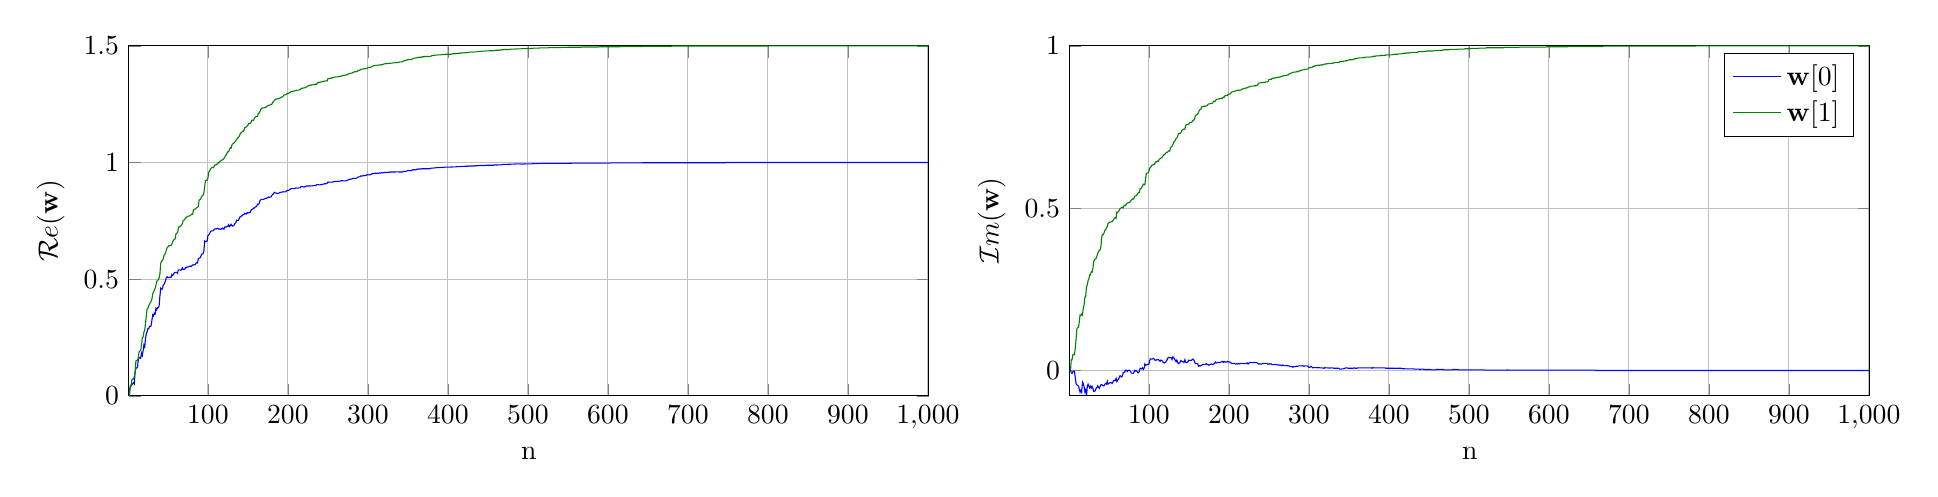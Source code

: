 % This file was created by matlab2tikz v0.4.7 running on MATLAB 8.1.
% Copyright (c) 2008--2014, Nico Schlömer <nico.schloemer@gmail.com>
% All rights reserved.
% Minimal pgfplots version: 1.3
% 
% The latest updates can be retrieved from
%   http://www.mathworks.com/matlabcentral/fileexchange/22022-matlab2tikz
% where you can also make suggestions and rate matlab2tikz.
% 
\begin{tikzpicture}

\begin{axis}[%
width=4in,
height=1.75in,
scale only axis,
xmin=1,
xmax=1001,
xlabel={n},
xmajorgrids,
ymin=0,
ymax=1.5,
ylabel={$\mathcal{R}e(\mathbf{w})$},
ymajorgrids,
name=plot1
]
\addplot [color=blue,solid,forget plot]
  table[row sep=crcr]{1	0\\
2	0.028\\
3	0.037\\
4	0.047\\
5	0.047\\
6	0.052\\
7	0.056\\
8	0.051\\
9	0.102\\
10	0.118\\
11	0.119\\
12	0.123\\
13	0.156\\
14	0.162\\
15	0.164\\
16	0.161\\
17	0.183\\
18	0.173\\
19	0.193\\
20	0.218\\
21	0.21\\
22	0.245\\
23	0.267\\
24	0.275\\
25	0.288\\
26	0.287\\
27	0.298\\
28	0.297\\
29	0.3\\
30	0.324\\
31	0.347\\
32	0.342\\
33	0.354\\
34	0.35\\
35	0.375\\
36	0.369\\
37	0.378\\
38	0.377\\
39	0.385\\
40	0.427\\
41	0.461\\
42	0.457\\
43	0.457\\
44	0.473\\
45	0.477\\
46	0.484\\
47	0.494\\
48	0.506\\
49	0.51\\
50	0.507\\
51	0.507\\
52	0.507\\
53	0.509\\
54	0.508\\
55	0.52\\
56	0.516\\
57	0.521\\
58	0.527\\
59	0.529\\
60	0.529\\
61	0.529\\
62	0.525\\
63	0.54\\
64	0.54\\
65	0.54\\
66	0.538\\
67	0.541\\
68	0.548\\
69	0.542\\
70	0.541\\
71	0.544\\
72	0.548\\
73	0.551\\
74	0.551\\
75	0.552\\
76	0.553\\
77	0.555\\
78	0.556\\
79	0.554\\
80	0.558\\
81	0.561\\
82	0.56\\
83	0.562\\
84	0.562\\
85	0.568\\
86	0.57\\
87	0.569\\
88	0.588\\
89	0.59\\
90	0.59\\
91	0.596\\
92	0.606\\
93	0.608\\
94	0.609\\
95	0.622\\
96	0.663\\
97	0.661\\
98	0.662\\
99	0.663\\
100	0.686\\
101	0.691\\
102	0.694\\
103	0.703\\
104	0.706\\
105	0.707\\
106	0.707\\
107	0.708\\
108	0.714\\
109	0.715\\
110	0.716\\
111	0.715\\
112	0.718\\
113	0.715\\
114	0.715\\
115	0.715\\
116	0.713\\
117	0.716\\
118	0.719\\
119	0.715\\
120	0.714\\
121	0.724\\
122	0.724\\
123	0.723\\
124	0.727\\
125	0.726\\
126	0.733\\
127	0.725\\
128	0.729\\
129	0.735\\
130	0.729\\
131	0.727\\
132	0.73\\
133	0.733\\
134	0.74\\
135	0.743\\
136	0.753\\
137	0.751\\
138	0.751\\
139	0.758\\
140	0.767\\
141	0.767\\
142	0.771\\
143	0.772\\
144	0.776\\
145	0.777\\
146	0.782\\
147	0.78\\
148	0.779\\
149	0.785\\
150	0.783\\
151	0.785\\
152	0.785\\
153	0.787\\
154	0.796\\
155	0.799\\
156	0.8\\
157	0.803\\
158	0.805\\
159	0.809\\
160	0.81\\
161	0.813\\
162	0.821\\
163	0.821\\
164	0.824\\
165	0.835\\
166	0.84\\
167	0.842\\
168	0.842\\
169	0.842\\
170	0.843\\
171	0.844\\
172	0.846\\
173	0.846\\
174	0.849\\
175	0.85\\
176	0.852\\
177	0.851\\
178	0.852\\
179	0.853\\
180	0.859\\
181	0.864\\
182	0.865\\
183	0.872\\
184	0.87\\
185	0.869\\
186	0.868\\
187	0.867\\
188	0.868\\
189	0.869\\
190	0.871\\
191	0.872\\
192	0.873\\
193	0.873\\
194	0.875\\
195	0.874\\
196	0.874\\
197	0.874\\
198	0.877\\
199	0.88\\
200	0.88\\
201	0.88\\
202	0.884\\
203	0.885\\
204	0.888\\
205	0.888\\
206	0.888\\
207	0.888\\
208	0.888\\
209	0.89\\
210	0.891\\
211	0.89\\
212	0.89\\
213	0.89\\
214	0.891\\
215	0.891\\
216	0.895\\
217	0.897\\
218	0.897\\
219	0.896\\
220	0.895\\
221	0.895\\
222	0.897\\
223	0.899\\
224	0.899\\
225	0.899\\
226	0.899\\
227	0.9\\
228	0.899\\
229	0.9\\
230	0.9\\
231	0.9\\
232	0.901\\
233	0.901\\
234	0.901\\
235	0.902\\
236	0.905\\
237	0.905\\
238	0.905\\
239	0.904\\
240	0.904\\
241	0.905\\
242	0.905\\
243	0.906\\
244	0.907\\
245	0.908\\
246	0.909\\
247	0.909\\
248	0.909\\
249	0.911\\
250	0.916\\
251	0.915\\
252	0.916\\
253	0.916\\
254	0.916\\
255	0.916\\
256	0.916\\
257	0.918\\
258	0.918\\
259	0.918\\
260	0.919\\
261	0.919\\
262	0.919\\
263	0.919\\
264	0.92\\
265	0.92\\
266	0.92\\
267	0.922\\
268	0.922\\
269	0.921\\
270	0.921\\
271	0.921\\
272	0.921\\
273	0.921\\
274	0.923\\
275	0.925\\
276	0.926\\
277	0.928\\
278	0.928\\
279	0.929\\
280	0.93\\
281	0.932\\
282	0.931\\
283	0.932\\
284	0.932\\
285	0.932\\
286	0.933\\
287	0.936\\
288	0.938\\
289	0.938\\
290	0.939\\
291	0.942\\
292	0.942\\
293	0.942\\
294	0.943\\
295	0.944\\
296	0.944\\
297	0.944\\
298	0.945\\
299	0.947\\
300	0.948\\
301	0.947\\
302	0.947\\
303	0.948\\
304	0.949\\
305	0.952\\
306	0.953\\
307	0.952\\
308	0.954\\
309	0.954\\
310	0.953\\
311	0.954\\
312	0.954\\
313	0.954\\
314	0.954\\
315	0.955\\
316	0.955\\
317	0.956\\
318	0.955\\
319	0.956\\
320	0.957\\
321	0.957\\
322	0.957\\
323	0.957\\
324	0.957\\
325	0.958\\
326	0.958\\
327	0.958\\
328	0.959\\
329	0.959\\
330	0.959\\
331	0.959\\
332	0.959\\
333	0.959\\
334	0.959\\
335	0.96\\
336	0.96\\
337	0.96\\
338	0.96\\
339	0.959\\
340	0.959\\
341	0.959\\
342	0.959\\
343	0.959\\
344	0.961\\
345	0.962\\
346	0.961\\
347	0.962\\
348	0.963\\
349	0.964\\
350	0.965\\
351	0.965\\
352	0.965\\
353	0.965\\
354	0.965\\
355	0.966\\
356	0.969\\
357	0.968\\
358	0.969\\
359	0.969\\
360	0.969\\
361	0.971\\
362	0.971\\
363	0.972\\
364	0.972\\
365	0.972\\
366	0.972\\
367	0.973\\
368	0.973\\
369	0.973\\
370	0.973\\
371	0.973\\
372	0.973\\
373	0.973\\
374	0.973\\
375	0.973\\
376	0.973\\
377	0.973\\
378	0.974\\
379	0.976\\
380	0.976\\
381	0.976\\
382	0.976\\
383	0.977\\
384	0.977\\
385	0.977\\
386	0.978\\
387	0.978\\
388	0.978\\
389	0.978\\
390	0.978\\
391	0.979\\
392	0.979\\
393	0.979\\
394	0.979\\
395	0.979\\
396	0.98\\
397	0.98\\
398	0.98\\
399	0.98\\
400	0.98\\
401	0.98\\
402	0.98\\
403	0.98\\
404	0.981\\
405	0.98\\
406	0.981\\
407	0.981\\
408	0.981\\
409	0.981\\
410	0.981\\
411	0.982\\
412	0.982\\
413	0.982\\
414	0.982\\
415	0.982\\
416	0.983\\
417	0.983\\
418	0.983\\
419	0.983\\
420	0.983\\
421	0.983\\
422	0.984\\
423	0.984\\
424	0.984\\
425	0.984\\
426	0.985\\
427	0.985\\
428	0.985\\
429	0.985\\
430	0.985\\
431	0.985\\
432	0.985\\
433	0.985\\
434	0.986\\
435	0.986\\
436	0.986\\
437	0.986\\
438	0.987\\
439	0.987\\
440	0.987\\
441	0.987\\
442	0.987\\
443	0.987\\
444	0.987\\
445	0.987\\
446	0.987\\
447	0.988\\
448	0.988\\
449	0.988\\
450	0.988\\
451	0.988\\
452	0.988\\
453	0.988\\
454	0.988\\
455	0.988\\
456	0.988\\
457	0.988\\
458	0.989\\
459	0.99\\
460	0.989\\
461	0.989\\
462	0.989\\
463	0.99\\
464	0.99\\
465	0.99\\
466	0.99\\
467	0.99\\
468	0.991\\
469	0.992\\
470	0.992\\
471	0.992\\
472	0.992\\
473	0.992\\
474	0.992\\
475	0.992\\
476	0.993\\
477	0.992\\
478	0.992\\
479	0.993\\
480	0.993\\
481	0.993\\
482	0.993\\
483	0.993\\
484	0.993\\
485	0.994\\
486	0.994\\
487	0.994\\
488	0.994\\
489	0.994\\
490	0.994\\
491	0.994\\
492	0.993\\
493	0.993\\
494	0.994\\
495	0.993\\
496	0.994\\
497	0.994\\
498	0.994\\
499	0.994\\
500	0.994\\
501	0.994\\
502	0.994\\
503	0.994\\
504	0.994\\
505	0.994\\
506	0.995\\
507	0.995\\
508	0.995\\
509	0.995\\
510	0.995\\
511	0.995\\
512	0.995\\
513	0.995\\
514	0.995\\
515	0.996\\
516	0.996\\
517	0.996\\
518	0.996\\
519	0.996\\
520	0.996\\
521	0.996\\
522	0.996\\
523	0.996\\
524	0.996\\
525	0.996\\
526	0.996\\
527	0.996\\
528	0.996\\
529	0.996\\
530	0.996\\
531	0.996\\
532	0.996\\
533	0.996\\
534	0.996\\
535	0.996\\
536	0.996\\
537	0.996\\
538	0.996\\
539	0.996\\
540	0.996\\
541	0.996\\
542	0.996\\
543	0.996\\
544	0.996\\
545	0.996\\
546	0.996\\
547	0.996\\
548	0.996\\
549	0.996\\
550	0.996\\
551	0.996\\
552	0.997\\
553	0.996\\
554	0.996\\
555	0.997\\
556	0.997\\
557	0.997\\
558	0.997\\
559	0.997\\
560	0.997\\
561	0.997\\
562	0.997\\
563	0.997\\
564	0.997\\
565	0.997\\
566	0.997\\
567	0.997\\
568	0.997\\
569	0.997\\
570	0.997\\
571	0.997\\
572	0.997\\
573	0.997\\
574	0.997\\
575	0.997\\
576	0.997\\
577	0.997\\
578	0.997\\
579	0.997\\
580	0.997\\
581	0.997\\
582	0.997\\
583	0.997\\
584	0.997\\
585	0.997\\
586	0.997\\
587	0.997\\
588	0.997\\
589	0.997\\
590	0.997\\
591	0.997\\
592	0.997\\
593	0.997\\
594	0.997\\
595	0.997\\
596	0.997\\
597	0.997\\
598	0.997\\
599	0.997\\
600	0.997\\
601	0.997\\
602	0.997\\
603	0.998\\
604	0.998\\
605	0.998\\
606	0.998\\
607	0.998\\
608	0.998\\
609	0.998\\
610	0.998\\
611	0.998\\
612	0.998\\
613	0.998\\
614	0.998\\
615	0.998\\
616	0.998\\
617	0.998\\
618	0.998\\
619	0.998\\
620	0.998\\
621	0.998\\
622	0.998\\
623	0.998\\
624	0.998\\
625	0.998\\
626	0.998\\
627	0.998\\
628	0.998\\
629	0.998\\
630	0.998\\
631	0.998\\
632	0.998\\
633	0.998\\
634	0.998\\
635	0.998\\
636	0.998\\
637	0.998\\
638	0.998\\
639	0.998\\
640	0.998\\
641	0.998\\
642	0.998\\
643	0.998\\
644	0.999\\
645	0.999\\
646	0.999\\
647	0.999\\
648	0.999\\
649	0.999\\
650	0.999\\
651	0.999\\
652	0.999\\
653	0.999\\
654	0.999\\
655	0.999\\
656	0.999\\
657	0.999\\
658	0.999\\
659	0.999\\
660	0.999\\
661	0.999\\
662	0.999\\
663	0.999\\
664	0.999\\
665	0.999\\
666	0.999\\
667	0.999\\
668	0.999\\
669	0.999\\
670	0.999\\
671	0.999\\
672	0.999\\
673	0.999\\
674	0.999\\
675	0.999\\
676	0.999\\
677	0.999\\
678	0.999\\
679	0.999\\
680	0.999\\
681	0.999\\
682	0.999\\
683	0.999\\
684	0.999\\
685	0.999\\
686	0.999\\
687	0.999\\
688	0.999\\
689	0.999\\
690	0.999\\
691	0.999\\
692	0.999\\
693	0.999\\
694	0.999\\
695	0.999\\
696	0.999\\
697	0.999\\
698	0.999\\
699	0.999\\
700	0.999\\
701	0.999\\
702	0.999\\
703	0.999\\
704	0.999\\
705	0.999\\
706	0.999\\
707	0.999\\
708	0.999\\
709	0.999\\
710	0.999\\
711	0.999\\
712	0.999\\
713	0.999\\
714	0.999\\
715	0.999\\
716	0.999\\
717	0.999\\
718	0.999\\
719	0.999\\
720	0.999\\
721	0.999\\
722	0.999\\
723	0.999\\
724	0.999\\
725	0.999\\
726	0.999\\
727	0.999\\
728	0.999\\
729	0.999\\
730	0.999\\
731	0.999\\
732	0.999\\
733	0.999\\
734	0.999\\
735	0.999\\
736	0.999\\
737	0.999\\
738	0.999\\
739	0.999\\
740	0.999\\
741	0.999\\
742	0.999\\
743	0.999\\
744	0.999\\
745	0.999\\
746	0.999\\
747	0.999\\
748	1.0\\
749	1.0\\
750	1.0\\
751	1.0\\
752	1.0\\
753	1.0\\
754	1.0\\
755	1.0\\
756	1.0\\
757	1.0\\
758	1.0\\
759	1.0\\
760	1.0\\
761	1.0\\
762	1.0\\
763	1.0\\
764	1.0\\
765	1.0\\
766	1.0\\
767	1.0\\
768	1.0\\
769	1.0\\
770	1.0\\
771	1.0\\
772	1.0\\
773	1.0\\
774	1.0\\
775	1.0\\
776	1.0\\
777	1.0\\
778	1.0\\
779	1.0\\
780	1.0\\
781	1.0\\
782	1.0\\
783	1.0\\
784	1.0\\
785	1.0\\
786	1.0\\
787	1.0\\
788	1.0\\
789	1.0\\
790	1.0\\
791	1.0\\
792	1.0\\
793	1.0\\
794	1.0\\
795	1.0\\
796	1.0\\
797	1.0\\
798	1.0\\
799	1.0\\
800	1.0\\
801	1.0\\
802	1.0\\
803	1.0\\
804	1.0\\
805	1.0\\
806	1.0\\
807	1.0\\
808	1.0\\
809	1.0\\
810	1.0\\
811	1.0\\
812	1.0\\
813	1.0\\
814	1.0\\
815	1.0\\
816	1.0\\
817	1.0\\
818	1.0\\
819	1.0\\
820	1.0\\
821	1.0\\
822	1.0\\
823	1.0\\
824	1.0\\
825	1.0\\
826	1.0\\
827	1.0\\
828	1.0\\
829	1.0\\
830	1.0\\
831	1.0\\
832	1.0\\
833	1.0\\
834	1.0\\
835	1.0\\
836	1.0\\
837	1.0\\
838	1.0\\
839	1.0\\
840	1.0\\
841	1.0\\
842	1.0\\
843	1.0\\
844	1.0\\
845	1.0\\
846	1.0\\
847	1.0\\
848	1.0\\
849	1.0\\
850	1.0\\
851	1.0\\
852	1.0\\
853	1.0\\
854	1.0\\
855	1.0\\
856	1.0\\
857	1.0\\
858	1.0\\
859	1.0\\
860	1.0\\
861	1.0\\
862	1.0\\
863	1.0\\
864	1.0\\
865	1.0\\
866	1.0\\
867	1.0\\
868	1.0\\
869	1.0\\
870	1.0\\
871	1.0\\
872	1.0\\
873	1.0\\
874	1.0\\
875	1.0\\
876	1.0\\
877	1.0\\
878	1.0\\
879	1.0\\
880	1.0\\
881	1.0\\
882	1.0\\
883	1.0\\
884	1.0\\
885	1.0\\
886	1.0\\
887	1.0\\
888	1.0\\
889	1.0\\
890	1.0\\
891	1.0\\
892	1.0\\
893	1.0\\
894	1.0\\
895	1.0\\
896	1.0\\
897	1.0\\
898	1.0\\
899	1.0\\
900	1.0\\
901	1.0\\
902	1.0\\
903	1.0\\
904	1.0\\
905	1.0\\
906	1.0\\
907	1.0\\
908	1.0\\
909	1.0\\
910	1.0\\
911	1.0\\
912	1.0\\
913	1.0\\
914	1.0\\
915	1.0\\
916	1.0\\
917	1.0\\
918	1.0\\
919	1.0\\
920	1.0\\
921	1.0\\
922	1.0\\
923	1.0\\
924	1.0\\
925	1.0\\
926	1.0\\
927	1.0\\
928	1.0\\
929	1.0\\
930	1.0\\
931	1.0\\
932	1.0\\
933	1.0\\
934	1.0\\
935	1.0\\
936	1.0\\
937	1.0\\
938	1.0\\
939	1.0\\
940	1.0\\
941	1.0\\
942	1.0\\
943	1.0\\
944	1.0\\
945	1.0\\
946	1.0\\
947	1.0\\
948	1.0\\
949	1.0\\
950	1.0\\
951	1.0\\
952	1.0\\
953	1.0\\
954	1.0\\
955	1.0\\
956	1.0\\
957	1.0\\
958	1.0\\
959	1.0\\
960	1.0\\
961	1.0\\
962	1.0\\
963	1.0\\
964	1.0\\
965	1.0\\
966	1.0\\
967	1.0\\
968	1.0\\
969	1.0\\
970	1.0\\
971	1.0\\
972	1.0\\
973	1.0\\
974	1.0\\
975	1.0\\
976	1.0\\
977	1.0\\
978	1.0\\
979	1.0\\
980	1.0\\
981	1.0\\
982	1.0\\
983	1.0\\
984	1.0\\
985	1.0\\
986	1.0\\
987	1.0\\
988	1.0\\
989	1.0\\
990	1.0\\
991	1.0\\
992	1.0\\
993	1.0\\
994	1.0\\
995	1.0\\
996	1.0\\
997	1.0\\
998	1.0\\
999	1.0\\
1000	1.0\\
1001	1.0\\
};
\addplot [color=black!50!green,solid,forget plot]
  table[row sep=crcr]{1	0\\
2	0\\
3	0.043\\
4	0.041\\
5	0.07\\
6	0.072\\
7	0.071\\
8	0.083\\
9	0.102\\
10	0.149\\
11	0.152\\
12	0.151\\
13	0.165\\
14	0.189\\
15	0.192\\
16	0.194\\
17	0.22\\
18	0.248\\
19	0.252\\
20	0.273\\
21	0.281\\
22	0.31\\
23	0.343\\
24	0.372\\
25	0.375\\
26	0.387\\
27	0.391\\
28	0.401\\
29	0.404\\
30	0.414\\
31	0.437\\
32	0.445\\
33	0.452\\
34	0.461\\
35	0.472\\
36	0.49\\
37	0.494\\
38	0.498\\
39	0.505\\
40	0.522\\
41	0.567\\
42	0.578\\
43	0.579\\
44	0.584\\
45	0.602\\
46	0.605\\
47	0.613\\
48	0.624\\
49	0.634\\
50	0.638\\
51	0.643\\
52	0.643\\
53	0.644\\
54	0.644\\
55	0.651\\
56	0.659\\
57	0.667\\
58	0.67\\
59	0.672\\
60	0.694\\
61	0.696\\
62	0.701\\
63	0.714\\
64	0.726\\
65	0.725\\
66	0.728\\
67	0.732\\
68	0.738\\
69	0.75\\
70	0.753\\
71	0.756\\
72	0.763\\
73	0.764\\
74	0.767\\
75	0.77\\
76	0.77\\
77	0.771\\
78	0.773\\
79	0.776\\
80	0.779\\
81	0.778\\
82	0.796\\
83	0.799\\
84	0.8\\
85	0.803\\
86	0.806\\
87	0.808\\
88	0.811\\
89	0.839\\
90	0.841\\
91	0.844\\
92	0.853\\
93	0.857\\
94	0.86\\
95	0.871\\
96	0.899\\
97	0.923\\
98	0.924\\
99	0.924\\
100	0.932\\
101	0.957\\
102	0.964\\
103	0.97\\
104	0.976\\
105	0.978\\
106	0.979\\
107	0.978\\
108	0.985\\
109	0.989\\
110	0.989\\
111	0.993\\
112	0.993\\
113	0.999\\
114	0.999\\
115	1.005\\
116	1.006\\
117	1.01\\
118	1.01\\
119	1.013\\
120	1.017\\
121	1.022\\
122	1.03\\
123	1.032\\
124	1.041\\
125	1.046\\
126	1.046\\
127	1.056\\
128	1.063\\
129	1.061\\
130	1.075\\
131	1.08\\
132	1.082\\
133	1.085\\
134	1.089\\
135	1.095\\
136	1.099\\
137	1.106\\
138	1.108\\
139	1.111\\
140	1.12\\
141	1.127\\
142	1.128\\
143	1.133\\
144	1.133\\
145	1.138\\
146	1.149\\
147	1.151\\
148	1.152\\
149	1.156\\
150	1.16\\
151	1.167\\
152	1.167\\
153	1.167\\
154	1.173\\
155	1.181\\
156	1.181\\
157	1.18\\
158	1.19\\
159	1.194\\
160	1.196\\
161	1.197\\
162	1.197\\
163	1.211\\
164	1.212\\
165	1.218\\
166	1.228\\
167	1.23\\
168	1.234\\
169	1.234\\
170	1.234\\
171	1.235\\
172	1.237\\
173	1.237\\
174	1.242\\
175	1.243\\
176	1.245\\
177	1.246\\
178	1.247\\
179	1.248\\
180	1.25\\
181	1.258\\
182	1.26\\
183	1.266\\
184	1.269\\
185	1.271\\
186	1.272\\
187	1.273\\
188	1.273\\
189	1.275\\
190	1.276\\
191	1.278\\
192	1.279\\
193	1.281\\
194	1.284\\
195	1.289\\
196	1.29\\
197	1.29\\
198	1.292\\
199	1.295\\
200	1.297\\
201	1.296\\
202	1.299\\
203	1.301\\
204	1.304\\
205	1.305\\
206	1.305\\
207	1.305\\
208	1.306\\
209	1.308\\
210	1.309\\
211	1.31\\
212	1.31\\
213	1.31\\
214	1.311\\
215	1.312\\
216	1.315\\
217	1.318\\
218	1.318\\
219	1.319\\
220	1.32\\
221	1.32\\
222	1.321\\
223	1.324\\
224	1.325\\
225	1.327\\
226	1.33\\
227	1.331\\
228	1.331\\
229	1.332\\
230	1.332\\
231	1.333\\
232	1.334\\
233	1.334\\
234	1.334\\
235	1.336\\
236	1.335\\
237	1.342\\
238	1.342\\
239	1.344\\
240	1.344\\
241	1.345\\
242	1.345\\
243	1.346\\
244	1.347\\
245	1.348\\
246	1.349\\
247	1.35\\
248	1.35\\
249	1.349\\
250	1.359\\
251	1.36\\
252	1.36\\
253	1.361\\
254	1.361\\
255	1.363\\
256	1.363\\
257	1.365\\
258	1.366\\
259	1.366\\
260	1.367\\
261	1.367\\
262	1.367\\
263	1.368\\
264	1.368\\
265	1.368\\
266	1.369\\
267	1.371\\
268	1.373\\
269	1.373\\
270	1.373\\
271	1.374\\
272	1.375\\
273	1.375\\
274	1.375\\
275	1.379\\
276	1.38\\
277	1.381\\
278	1.382\\
279	1.383\\
280	1.383\\
281	1.386\\
282	1.387\\
283	1.388\\
284	1.389\\
285	1.389\\
286	1.39\\
287	1.391\\
288	1.395\\
289	1.395\\
290	1.396\\
291	1.399\\
292	1.4\\
293	1.4\\
294	1.4\\
295	1.402\\
296	1.403\\
297	1.402\\
298	1.403\\
299	1.404\\
300	1.406\\
301	1.407\\
302	1.407\\
303	1.408\\
304	1.409\\
305	1.411\\
306	1.413\\
307	1.414\\
308	1.415\\
309	1.416\\
310	1.416\\
311	1.416\\
312	1.417\\
313	1.417\\
314	1.418\\
315	1.418\\
316	1.419\\
317	1.418\\
318	1.42\\
319	1.42\\
320	1.422\\
321	1.423\\
322	1.423\\
323	1.424\\
324	1.424\\
325	1.424\\
326	1.424\\
327	1.425\\
328	1.425\\
329	1.426\\
330	1.426\\
331	1.427\\
332	1.427\\
333	1.427\\
334	1.428\\
335	1.428\\
336	1.428\\
337	1.428\\
338	1.428\\
339	1.43\\
340	1.431\\
341	1.431\\
342	1.431\\
343	1.432\\
344	1.434\\
345	1.436\\
346	1.437\\
347	1.437\\
348	1.438\\
349	1.439\\
350	1.441\\
351	1.441\\
352	1.441\\
353	1.441\\
354	1.441\\
355	1.442\\
356	1.444\\
357	1.446\\
358	1.447\\
359	1.447\\
360	1.448\\
361	1.449\\
362	1.45\\
363	1.45\\
364	1.451\\
365	1.451\\
366	1.451\\
367	1.451\\
368	1.453\\
369	1.453\\
370	1.453\\
371	1.454\\
372	1.454\\
373	1.454\\
374	1.454\\
375	1.454\\
376	1.454\\
377	1.455\\
378	1.455\\
379	1.456\\
380	1.458\\
381	1.458\\
382	1.459\\
383	1.459\\
384	1.46\\
385	1.46\\
386	1.46\\
387	1.461\\
388	1.461\\
389	1.461\\
390	1.461\\
391	1.461\\
392	1.462\\
393	1.462\\
394	1.462\\
395	1.462\\
396	1.463\\
397	1.464\\
398	1.464\\
399	1.464\\
400	1.464\\
401	1.464\\
402	1.464\\
403	1.464\\
404	1.464\\
405	1.465\\
406	1.466\\
407	1.466\\
408	1.466\\
409	1.466\\
410	1.466\\
411	1.467\\
412	1.468\\
413	1.468\\
414	1.468\\
415	1.468\\
416	1.469\\
417	1.469\\
418	1.469\\
419	1.47\\
420	1.47\\
421	1.47\\
422	1.471\\
423	1.471\\
424	1.471\\
425	1.471\\
426	1.472\\
427	1.473\\
428	1.473\\
429	1.473\\
430	1.473\\
431	1.473\\
432	1.474\\
433	1.474\\
434	1.474\\
435	1.474\\
436	1.474\\
437	1.475\\
438	1.476\\
439	1.476\\
440	1.476\\
441	1.476\\
442	1.477\\
443	1.477\\
444	1.477\\
445	1.477\\
446	1.477\\
447	1.478\\
448	1.478\\
449	1.478\\
450	1.478\\
451	1.478\\
452	1.479\\
453	1.479\\
454	1.479\\
455	1.479\\
456	1.479\\
457	1.479\\
458	1.48\\
459	1.48\\
460	1.481\\
461	1.481\\
462	1.481\\
463	1.481\\
464	1.481\\
465	1.482\\
466	1.482\\
467	1.482\\
468	1.483\\
469	1.483\\
470	1.484\\
471	1.484\\
472	1.484\\
473	1.484\\
474	1.484\\
475	1.485\\
476	1.485\\
477	1.485\\
478	1.485\\
479	1.486\\
480	1.486\\
481	1.486\\
482	1.486\\
483	1.486\\
484	1.486\\
485	1.487\\
486	1.487\\
487	1.487\\
488	1.487\\
489	1.487\\
490	1.487\\
491	1.487\\
492	1.488\\
493	1.488\\
494	1.488\\
495	1.488\\
496	1.488\\
497	1.488\\
498	1.488\\
499	1.488\\
500	1.488\\
501	1.488\\
502	1.489\\
503	1.489\\
504	1.489\\
505	1.489\\
506	1.489\\
507	1.49\\
508	1.49\\
509	1.49\\
510	1.49\\
511	1.49\\
512	1.49\\
513	1.49\\
514	1.49\\
515	1.491\\
516	1.491\\
517	1.491\\
518	1.491\\
519	1.491\\
520	1.491\\
521	1.491\\
522	1.491\\
523	1.491\\
524	1.491\\
525	1.491\\
526	1.492\\
527	1.492\\
528	1.492\\
529	1.492\\
530	1.492\\
531	1.492\\
532	1.492\\
533	1.492\\
534	1.492\\
535	1.492\\
536	1.492\\
537	1.492\\
538	1.492\\
539	1.492\\
540	1.492\\
541	1.493\\
542	1.493\\
543	1.493\\
544	1.493\\
545	1.493\\
546	1.493\\
547	1.493\\
548	1.493\\
549	1.493\\
550	1.494\\
551	1.494\\
552	1.494\\
553	1.494\\
554	1.494\\
555	1.494\\
556	1.494\\
557	1.494\\
558	1.494\\
559	1.494\\
560	1.494\\
561	1.494\\
562	1.494\\
563	1.494\\
564	1.494\\
565	1.494\\
566	1.494\\
567	1.494\\
568	1.495\\
569	1.495\\
570	1.495\\
571	1.495\\
572	1.495\\
573	1.495\\
574	1.495\\
575	1.495\\
576	1.495\\
577	1.495\\
578	1.495\\
579	1.495\\
580	1.495\\
581	1.495\\
582	1.495\\
583	1.495\\
584	1.495\\
585	1.495\\
586	1.495\\
587	1.495\\
588	1.495\\
589	1.496\\
590	1.496\\
591	1.496\\
592	1.496\\
593	1.496\\
594	1.496\\
595	1.496\\
596	1.496\\
597	1.496\\
598	1.496\\
599	1.496\\
600	1.496\\
601	1.496\\
602	1.496\\
603	1.496\\
604	1.496\\
605	1.496\\
606	1.496\\
607	1.496\\
608	1.496\\
609	1.496\\
610	1.496\\
611	1.496\\
612	1.496\\
613	1.496\\
614	1.496\\
615	1.496\\
616	1.497\\
617	1.497\\
618	1.497\\
619	1.497\\
620	1.497\\
621	1.497\\
622	1.497\\
623	1.497\\
624	1.497\\
625	1.497\\
626	1.497\\
627	1.497\\
628	1.497\\
629	1.497\\
630	1.497\\
631	1.497\\
632	1.497\\
633	1.497\\
634	1.497\\
635	1.497\\
636	1.497\\
637	1.497\\
638	1.497\\
639	1.497\\
640	1.497\\
641	1.497\\
642	1.497\\
643	1.497\\
644	1.497\\
645	1.498\\
646	1.498\\
647	1.498\\
648	1.498\\
649	1.498\\
650	1.498\\
651	1.498\\
652	1.498\\
653	1.498\\
654	1.498\\
655	1.498\\
656	1.498\\
657	1.498\\
658	1.498\\
659	1.498\\
660	1.498\\
661	1.498\\
662	1.498\\
663	1.498\\
664	1.498\\
665	1.498\\
666	1.498\\
667	1.498\\
668	1.498\\
669	1.498\\
670	1.498\\
671	1.498\\
672	1.498\\
673	1.498\\
674	1.498\\
675	1.498\\
676	1.498\\
677	1.498\\
678	1.498\\
679	1.498\\
680	1.499\\
681	1.499\\
682	1.499\\
683	1.499\\
684	1.499\\
685	1.499\\
686	1.499\\
687	1.499\\
688	1.499\\
689	1.499\\
690	1.499\\
691	1.499\\
692	1.499\\
693	1.499\\
694	1.499\\
695	1.499\\
696	1.499\\
697	1.499\\
698	1.499\\
699	1.499\\
700	1.499\\
701	1.499\\
702	1.499\\
703	1.499\\
704	1.499\\
705	1.499\\
706	1.499\\
707	1.499\\
708	1.499\\
709	1.499\\
710	1.499\\
711	1.499\\
712	1.499\\
713	1.499\\
714	1.499\\
715	1.499\\
716	1.499\\
717	1.499\\
718	1.499\\
719	1.499\\
720	1.499\\
721	1.499\\
722	1.499\\
723	1.499\\
724	1.499\\
725	1.499\\
726	1.499\\
727	1.499\\
728	1.499\\
729	1.499\\
730	1.499\\
731	1.499\\
732	1.499\\
733	1.499\\
734	1.499\\
735	1.499\\
736	1.499\\
737	1.499\\
738	1.499\\
739	1.499\\
740	1.499\\
741	1.499\\
742	1.499\\
743	1.499\\
744	1.499\\
745	1.499\\
746	1.499\\
747	1.499\\
748	1.499\\
749	1.499\\
750	1.499\\
751	1.499\\
752	1.499\\
753	1.499\\
754	1.499\\
755	1.499\\
756	1.499\\
757	1.499\\
758	1.499\\
759	1.499\\
760	1.499\\
761	1.499\\
762	1.499\\
763	1.499\\
764	1.499\\
765	1.499\\
766	1.499\\
767	1.499\\
768	1.499\\
769	1.499\\
770	1.499\\
771	1.499\\
772	1.499\\
773	1.499\\
774	1.499\\
775	1.499\\
776	1.499\\
777	1.499\\
778	1.499\\
779	1.499\\
780	1.499\\
781	1.499\\
782	1.499\\
783	1.499\\
784	1.499\\
785	1.499\\
786	1.499\\
787	1.499\\
788	1.499\\
789	1.499\\
790	1.499\\
791	1.499\\
792	1.499\\
793	1.499\\
794	1.499\\
795	1.499\\
796	1.499\\
797	1.499\\
798	1.499\\
799	1.499\\
800	1.499\\
801	1.5\\
802	1.5\\
803	1.5\\
804	1.5\\
805	1.5\\
806	1.5\\
807	1.5\\
808	1.5\\
809	1.5\\
810	1.5\\
811	1.5\\
812	1.5\\
813	1.5\\
814	1.5\\
815	1.5\\
816	1.5\\
817	1.5\\
818	1.5\\
819	1.5\\
820	1.5\\
821	1.5\\
822	1.5\\
823	1.5\\
824	1.5\\
825	1.5\\
826	1.5\\
827	1.5\\
828	1.5\\
829	1.5\\
830	1.5\\
831	1.5\\
832	1.5\\
833	1.5\\
834	1.5\\
835	1.5\\
836	1.5\\
837	1.5\\
838	1.5\\
839	1.5\\
840	1.5\\
841	1.5\\
842	1.5\\
843	1.5\\
844	1.5\\
845	1.5\\
846	1.5\\
847	1.5\\
848	1.5\\
849	1.5\\
850	1.5\\
851	1.5\\
852	1.5\\
853	1.5\\
854	1.5\\
855	1.5\\
856	1.5\\
857	1.5\\
858	1.5\\
859	1.5\\
860	1.5\\
861	1.5\\
862	1.5\\
863	1.5\\
864	1.5\\
865	1.5\\
866	1.5\\
867	1.5\\
868	1.5\\
869	1.5\\
870	1.5\\
871	1.5\\
872	1.5\\
873	1.5\\
874	1.5\\
875	1.5\\
876	1.5\\
877	1.5\\
878	1.5\\
879	1.5\\
880	1.5\\
881	1.5\\
882	1.5\\
883	1.5\\
884	1.5\\
885	1.5\\
886	1.5\\
887	1.5\\
888	1.5\\
889	1.5\\
890	1.5\\
891	1.5\\
892	1.5\\
893	1.5\\
894	1.5\\
895	1.5\\
896	1.5\\
897	1.5\\
898	1.5\\
899	1.5\\
900	1.5\\
901	1.5\\
902	1.5\\
903	1.5\\
904	1.5\\
905	1.5\\
906	1.5\\
907	1.5\\
908	1.5\\
909	1.5\\
910	1.5\\
911	1.5\\
912	1.5\\
913	1.5\\
914	1.5\\
915	1.5\\
916	1.5\\
917	1.5\\
918	1.5\\
919	1.5\\
920	1.5\\
921	1.5\\
922	1.5\\
923	1.5\\
924	1.5\\
925	1.5\\
926	1.5\\
927	1.5\\
928	1.5\\
929	1.5\\
930	1.5\\
931	1.5\\
932	1.5\\
933	1.5\\
934	1.5\\
935	1.5\\
936	1.5\\
937	1.5\\
938	1.5\\
939	1.5\\
940	1.5\\
941	1.5\\
942	1.5\\
943	1.5\\
944	1.5\\
945	1.5\\
946	1.5\\
947	1.5\\
948	1.5\\
949	1.5\\
950	1.5\\
951	1.5\\
952	1.5\\
953	1.5\\
954	1.5\\
955	1.5\\
956	1.5\\
957	1.5\\
958	1.5\\
959	1.5\\
960	1.5\\
961	1.5\\
962	1.5\\
963	1.5\\
964	1.5\\
965	1.5\\
966	1.5\\
967	1.5\\
968	1.5\\
969	1.5\\
970	1.5\\
971	1.5\\
972	1.5\\
973	1.5\\
974	1.5\\
975	1.5\\
976	1.5\\
977	1.5\\
978	1.5\\
979	1.5\\
980	1.5\\
981	1.5\\
982	1.5\\
983	1.5\\
984	1.5\\
985	1.5\\
986	1.5\\
987	1.5\\
988	1.5\\
989	1.5\\
990	1.5\\
991	1.5\\
992	1.5\\
993	1.5\\
994	1.5\\
995	1.5\\
996	1.5\\
997	1.5\\
998	1.5\\
999	1.5\\
1000	1.5\\
1001	1.5\\
};
\end{axis}

\begin{axis}[%
width=4in,
height=1.75in,
scale only axis,
xmin=1,
xmax=1001,
xlabel={n},
xmajorgrids,
ymin=-0.078,
ymax=1.0,
ylabel={$\mathcal{I}m(\mathbf{w})$},
ymajorgrids,
at=(plot1.right of south east),
anchor=left of south west,
legend style={draw=black,fill=white,legend cell align=left}
]
\addplot [color=blue,solid]
  table[row sep=crcr]{1	0\\
2	2.168e-19\\
3	-0.007\\
4	-0.009\\
5	-0.004\\
6	-0.003\\
7	-0.003\\
8	-0.021\\
9	-0.041\\
10	-0.044\\
11	-0.046\\
12	-0.048\\
13	-0.057\\
14	-0.067\\
15	-0.061\\
16	-0.067\\
17	-0.036\\
18	-0.041\\
19	-0.049\\
20	-0.066\\
21	-0.06\\
22	-0.078\\
23	-0.05\\
24	-0.042\\
25	-0.048\\
26	-0.053\\
27	-0.048\\
28	-0.054\\
29	-0.049\\
30	-0.055\\
31	-0.064\\
32	-0.065\\
33	-0.061\\
34	-0.055\\
35	-0.053\\
36	-0.047\\
37	-0.051\\
38	-0.055\\
39	-0.049\\
40	-0.044\\
41	-0.043\\
42	-0.046\\
43	-0.047\\
44	-0.047\\
45	-0.042\\
46	-0.04\\
47	-0.042\\
48	-0.033\\
49	-0.042\\
50	-0.04\\
51	-0.038\\
52	-0.037\\
53	-0.038\\
54	-0.04\\
55	-0.036\\
56	-0.031\\
57	-0.031\\
58	-0.031\\
59	-0.024\\
60	-0.034\\
61	-0.03\\
62	-0.027\\
63	-0.021\\
64	-0.016\\
65	-0.018\\
66	-0.02\\
67	-0.016\\
68	-0.006\\
69	-0.006\\
70	-0.003\\
71	0.001\\
72	-0.0\\
73	-0.003\\
74	0.0\\
75	0.001\\
76	2.915e-05\\
77	-0.003\\
78	-0.008\\
79	-0.008\\
80	-0.009\\
81	-0.008\\
82	0.0\\
83	-0.002\\
84	-0.0\\
85	-0.002\\
86	-0.006\\
87	-0.007\\
88	-0.003\\
89	0.006\\
90	0.007\\
91	0.005\\
92	0.008\\
93	0.003\\
94	0.007\\
95	0.02\\
96	0.016\\
97	0.018\\
98	0.018\\
99	0.019\\
100	0.019\\
101	0.031\\
102	0.036\\
103	0.035\\
104	0.035\\
105	0.036\\
106	0.037\\
107	0.034\\
108	0.031\\
109	0.032\\
110	0.033\\
111	0.033\\
112	0.034\\
113	0.031\\
114	0.028\\
115	0.032\\
116	0.031\\
117	0.029\\
118	0.025\\
119	0.023\\
120	0.025\\
121	0.025\\
122	0.031\\
123	0.033\\
124	0.04\\
125	0.04\\
126	0.04\\
127	0.04\\
128	0.039\\
129	0.034\\
130	0.042\\
131	0.039\\
132	0.036\\
133	0.031\\
134	0.027\\
135	0.032\\
136	0.025\\
137	0.021\\
138	0.023\\
139	0.025\\
140	0.031\\
141	0.029\\
142	0.027\\
143	0.027\\
144	0.025\\
145	0.033\\
146	0.026\\
147	0.024\\
148	0.025\\
149	0.028\\
150	0.032\\
151	0.031\\
152	0.031\\
153	0.031\\
154	0.033\\
155	0.035\\
156	0.033\\
157	0.028\\
158	0.021\\
159	0.021\\
160	0.022\\
161	0.021\\
162	0.013\\
163	0.015\\
164	0.014\\
165	0.015\\
166	0.016\\
167	0.018\\
168	0.019\\
169	0.019\\
170	0.019\\
171	0.02\\
172	0.021\\
173	0.018\\
174	0.018\\
175	0.016\\
176	0.018\\
177	0.019\\
178	0.02\\
179	0.019\\
180	0.018\\
181	0.02\\
182	0.022\\
183	0.026\\
184	0.023\\
185	0.024\\
186	0.025\\
187	0.025\\
188	0.024\\
189	0.025\\
190	0.026\\
191	0.027\\
192	0.028\\
193	0.025\\
194	0.028\\
195	0.026\\
196	0.026\\
197	0.026\\
198	0.028\\
199	0.026\\
200	0.027\\
201	0.026\\
202	0.025\\
203	0.022\\
204	0.022\\
205	0.022\\
206	0.022\\
207	0.022\\
208	0.02\\
209	0.02\\
210	0.021\\
211	0.02\\
212	0.021\\
213	0.02\\
214	0.021\\
215	0.022\\
216	0.022\\
217	0.021\\
218	0.021\\
219	0.021\\
220	0.022\\
221	0.021\\
222	0.021\\
223	0.023\\
224	0.02\\
225	0.023\\
226	0.024\\
227	0.025\\
228	0.024\\
229	0.024\\
230	0.024\\
231	0.025\\
232	0.024\\
233	0.024\\
234	0.024\\
235	0.024\\
236	0.022\\
237	0.02\\
238	0.02\\
239	0.02\\
240	0.02\\
241	0.02\\
242	0.021\\
243	0.021\\
244	0.022\\
245	0.022\\
246	0.022\\
247	0.022\\
248	0.021\\
249	0.019\\
250	0.02\\
251	0.021\\
252	0.02\\
253	0.02\\
254	0.018\\
255	0.018\\
256	0.018\\
257	0.019\\
258	0.019\\
259	0.018\\
260	0.018\\
261	0.017\\
262	0.017\\
263	0.017\\
264	0.017\\
265	0.016\\
266	0.015\\
267	0.017\\
268	0.016\\
269	0.015\\
270	0.015\\
271	0.015\\
272	0.015\\
273	0.015\\
274	0.014\\
275	0.014\\
276	0.013\\
277	0.012\\
278	0.012\\
279	0.012\\
280	0.01\\
281	0.012\\
282	0.012\\
283	0.012\\
284	0.013\\
285	0.013\\
286	0.013\\
287	0.014\\
288	0.014\\
289	0.014\\
290	0.014\\
291	0.014\\
292	0.015\\
293	0.014\\
294	0.013\\
295	0.014\\
296	0.014\\
297	0.014\\
298	0.014\\
299	0.013\\
300	0.01\\
301	0.01\\
302	0.011\\
303	0.012\\
304	0.01\\
305	0.008\\
306	0.009\\
307	0.009\\
308	0.009\\
309	0.009\\
310	0.009\\
311	0.008\\
312	0.009\\
313	0.009\\
314	0.008\\
315	0.008\\
316	0.008\\
317	0.008\\
318	0.007\\
319	0.007\\
320	0.009\\
321	0.008\\
322	0.008\\
323	0.008\\
324	0.008\\
325	0.008\\
326	0.007\\
327	0.008\\
328	0.008\\
329	0.008\\
330	0.008\\
331	0.007\\
332	0.007\\
333	0.007\\
334	0.007\\
335	0.007\\
336	0.007\\
337	0.007\\
338	0.005\\
339	0.004\\
340	0.004\\
341	0.005\\
342	0.005\\
343	0.005\\
344	0.006\\
345	0.007\\
346	0.008\\
347	0.008\\
348	0.008\\
349	0.007\\
350	0.007\\
351	0.007\\
352	0.007\\
353	0.007\\
354	0.007\\
355	0.006\\
356	0.008\\
357	0.008\\
358	0.007\\
359	0.007\\
360	0.007\\
361	0.008\\
362	0.008\\
363	0.008\\
364	0.008\\
365	0.008\\
366	0.008\\
367	0.008\\
368	0.008\\
369	0.008\\
370	0.008\\
371	0.008\\
372	0.008\\
373	0.008\\
374	0.008\\
375	0.008\\
376	0.008\\
377	0.008\\
378	0.008\\
379	0.007\\
380	0.009\\
381	0.008\\
382	0.008\\
383	0.008\\
384	0.008\\
385	0.008\\
386	0.008\\
387	0.008\\
388	0.008\\
389	0.008\\
390	0.008\\
391	0.008\\
392	0.008\\
393	0.008\\
394	0.008\\
395	0.008\\
396	0.007\\
397	0.007\\
398	0.007\\
399	0.007\\
400	0.007\\
401	0.007\\
402	0.007\\
403	0.007\\
404	0.007\\
405	0.007\\
406	0.007\\
407	0.006\\
408	0.007\\
409	0.007\\
410	0.006\\
411	0.007\\
412	0.007\\
413	0.007\\
414	0.007\\
415	0.007\\
416	0.006\\
417	0.006\\
418	0.005\\
419	0.006\\
420	0.005\\
421	0.005\\
422	0.005\\
423	0.005\\
424	0.005\\
425	0.005\\
426	0.005\\
427	0.005\\
428	0.005\\
429	0.005\\
430	0.005\\
431	0.005\\
432	0.004\\
433	0.004\\
434	0.004\\
435	0.004\\
436	0.004\\
437	0.004\\
438	0.004\\
439	0.003\\
440	0.004\\
441	0.004\\
442	0.004\\
443	0.004\\
444	0.003\\
445	0.003\\
446	0.003\\
447	0.003\\
448	0.003\\
449	0.003\\
450	0.003\\
451	0.003\\
452	0.003\\
453	0.002\\
454	0.002\\
455	0.002\\
456	0.002\\
457	0.002\\
458	0.002\\
459	0.003\\
460	0.003\\
461	0.003\\
462	0.003\\
463	0.003\\
464	0.003\\
465	0.003\\
466	0.003\\
467	0.003\\
468	0.003\\
469	0.002\\
470	0.002\\
471	0.002\\
472	0.002\\
473	0.002\\
474	0.002\\
475	0.002\\
476	0.002\\
477	0.002\\
478	0.002\\
479	0.002\\
480	0.003\\
481	0.003\\
482	0.003\\
483	0.003\\
484	0.003\\
485	0.003\\
486	0.003\\
487	0.002\\
488	0.002\\
489	0.002\\
490	0.002\\
491	0.002\\
492	0.002\\
493	0.002\\
494	0.002\\
495	0.002\\
496	0.002\\
497	0.002\\
498	0.002\\
499	0.002\\
500	0.002\\
501	0.002\\
502	0.002\\
503	0.002\\
504	0.002\\
505	0.002\\
506	0.002\\
507	0.002\\
508	0.002\\
509	0.002\\
510	0.002\\
511	0.002\\
512	0.002\\
513	0.002\\
514	0.002\\
515	0.002\\
516	0.002\\
517	0.002\\
518	0.002\\
519	0.002\\
520	0.001\\
521	0.001\\
522	0.001\\
523	0.001\\
524	0.001\\
525	0.001\\
526	0.001\\
527	0.001\\
528	0.001\\
529	0.001\\
530	0.001\\
531	0.001\\
532	0.001\\
533	0.001\\
534	0.001\\
535	0.001\\
536	0.001\\
537	0.001\\
538	0.001\\
539	0.001\\
540	0.001\\
541	0.001\\
542	0.001\\
543	0.001\\
544	0.001\\
545	0.001\\
546	0.001\\
547	0.001\\
548	0.002\\
549	0.001\\
550	0.001\\
551	0.001\\
552	0.001\\
553	0.001\\
554	0.001\\
555	0.001\\
556	0.001\\
557	0.001\\
558	0.001\\
559	0.001\\
560	0.001\\
561	0.001\\
562	0.001\\
563	0.001\\
564	0.001\\
565	0.001\\
566	0.001\\
567	0.001\\
568	0.001\\
569	0.001\\
570	0.001\\
571	0.001\\
572	0.001\\
573	0.001\\
574	0.001\\
575	0.001\\
576	0.001\\
577	0.001\\
578	0.001\\
579	0.001\\
580	0.001\\
581	0.001\\
582	0.001\\
583	0.001\\
584	0.001\\
585	0.001\\
586	0.001\\
587	0.001\\
588	0.001\\
589	0.001\\
590	0.001\\
591	0.001\\
592	0.001\\
593	0.001\\
594	0.001\\
595	0.001\\
596	0.001\\
597	0.001\\
598	0.001\\
599	0.001\\
600	0.001\\
601	0.001\\
602	0.001\\
603	0.001\\
604	0.001\\
605	0.001\\
606	0.001\\
607	0.001\\
608	0.001\\
609	0.001\\
610	0.001\\
611	0.001\\
612	0.001\\
613	0.001\\
614	0.001\\
615	0.001\\
616	0.001\\
617	0.001\\
618	0.001\\
619	0.001\\
620	0.001\\
621	0.001\\
622	0.001\\
623	0.001\\
624	0.001\\
625	0.001\\
626	0.001\\
627	0.001\\
628	0.001\\
629	0.001\\
630	0.001\\
631	0.001\\
632	0.001\\
633	0.001\\
634	0.001\\
635	0.001\\
636	0.001\\
637	0.001\\
638	0.001\\
639	0.001\\
640	0.001\\
641	0.001\\
642	0.001\\
643	0.001\\
644	0.001\\
645	0.001\\
646	0.001\\
647	0.001\\
648	0.001\\
649	0.001\\
650	0.001\\
651	0.001\\
652	0.001\\
653	0.001\\
654	0.001\\
655	0.001\\
656	0.001\\
657	0.001\\
658	0.001\\
659	0.0\\
660	0.0\\
661	0.0\\
662	0.0\\
663	0.0\\
664	0.0\\
665	0.0\\
666	0.0\\
667	0.0\\
668	0.0\\
669	0.0\\
670	0.0\\
671	0.0\\
672	0.0\\
673	0.0\\
674	0.0\\
675	0.0\\
676	0.0\\
677	0.0\\
678	0.0\\
679	0.0\\
680	0.0\\
681	0.0\\
682	0.0\\
683	0.0\\
684	0.0\\
685	0.0\\
686	0.0\\
687	0.0\\
688	0.0\\
689	0.0\\
690	0.0\\
691	0.0\\
692	0.0\\
693	0.0\\
694	0.0\\
695	0.0\\
696	0.0\\
697	0.0\\
698	0.0\\
699	0.0\\
700	0.0\\
701	0.0\\
702	0.0\\
703	0.0\\
704	0.0\\
705	0.0\\
706	0.0\\
707	0.0\\
708	0.0\\
709	0.0\\
710	0.0\\
711	0.0\\
712	0.0\\
713	0.0\\
714	0.0\\
715	0.0\\
716	0.0\\
717	0.0\\
718	0.0\\
719	0.0\\
720	0.0\\
721	0.0\\
722	0.0\\
723	0.0\\
724	0.0\\
725	0.0\\
726	0.0\\
727	0.0\\
728	0.0\\
729	0.0\\
730	0.0\\
731	0.0\\
732	0.0\\
733	0.0\\
734	0.0\\
735	0.0\\
736	0.0\\
737	0.0\\
738	0.0\\
739	0.0\\
740	0.0\\
741	0.0\\
742	0.0\\
743	0.0\\
744	0.0\\
745	0.0\\
746	0.0\\
747	0.0\\
748	0.0\\
749	0.0\\
750	0.0\\
751	0.0\\
752	0.0\\
753	0.0\\
754	0.0\\
755	0.0\\
756	0.0\\
757	0.0\\
758	0.0\\
759	0.0\\
760	0.0\\
761	0.0\\
762	0.0\\
763	0.0\\
764	0.0\\
765	0.0\\
766	0.0\\
767	0.0\\
768	0.0\\
769	0.0\\
770	0.0\\
771	0.0\\
772	0.0\\
773	0.0\\
774	0.0\\
775	0.0\\
776	0.0\\
777	0.0\\
778	0.0\\
779	0.0\\
780	0.0\\
781	0.0\\
782	0.0\\
783	0.0\\
784	0.0\\
785	0.0\\
786	0.0\\
787	0.0\\
788	0.0\\
789	0.0\\
790	0.0\\
791	0.0\\
792	0.0\\
793	0.0\\
794	0.0\\
795	0.0\\
796	0.0\\
797	0.0\\
798	0.0\\
799	0.0\\
800	0.0\\
801	0.0\\
802	0.0\\
803	0.0\\
804	0.0\\
805	0.0\\
806	0.0\\
807	0.0\\
808	0.0\\
809	0.0\\
810	0.0\\
811	0.0\\
812	0.0\\
813	0.0\\
814	0.0\\
815	0.0\\
816	0.0\\
817	0.0\\
818	0.0\\
819	0.0\\
820	0.0\\
821	0.0\\
822	0.0\\
823	0.0\\
824	0.0\\
825	0.0\\
826	0.0\\
827	0.0\\
828	0.0\\
829	0.0\\
830	0.0\\
831	9.765e-05\\
832	9.967e-05\\
833	0.0\\
834	0.0\\
835	0.0\\
836	0.0\\
837	0.0\\
838	0.0\\
839	0.0\\
840	0.0\\
841	9.77e-05\\
842	9.501e-05\\
843	9.467e-05\\
844	9.412e-05\\
845	8.895e-05\\
846	8.774e-05\\
847	8.588e-05\\
848	8.949e-05\\
849	8.224e-05\\
850	7.61e-05\\
851	7.587e-05\\
852	7.396e-05\\
853	7.346e-05\\
854	7.371e-05\\
855	7.115e-05\\
856	7.264e-05\\
857	6.79e-05\\
858	6.789e-05\\
859	6.803e-05\\
860	6.822e-05\\
861	6.682e-05\\
862	6.665e-05\\
863	6.673e-05\\
864	6.591e-05\\
865	6.468e-05\\
866	6.638e-05\\
867	6.753e-05\\
868	6.739e-05\\
869	6.682e-05\\
870	6.554e-05\\
871	6.348e-05\\
872	6.261e-05\\
873	6.145e-05\\
874	6.035e-05\\
875	5.878e-05\\
876	5.984e-05\\
877	6.052e-05\\
878	6.323e-05\\
879	6.444e-05\\
880	6.547e-05\\
881	6.024e-05\\
882	5.692e-05\\
883	5.562e-05\\
884	5.657e-05\\
885	5.675e-05\\
886	5.536e-05\\
887	5.433e-05\\
888	5.456e-05\\
889	5.533e-05\\
890	5.526e-05\\
891	5.453e-05\\
892	5.406e-05\\
893	5.351e-05\\
894	5.316e-05\\
895	5.426e-05\\
896	5.178e-05\\
897	5.152e-05\\
898	5.208e-05\\
899	5.029e-05\\
900	5.01e-05\\
901	4.979e-05\\
902	5.048e-05\\
903	5.155e-05\\
904	5.188e-05\\
905	5.298e-05\\
906	5.387e-05\\
907	5.313e-05\\
908	5.179e-05\\
909	5.123e-05\\
910	5.108e-05\\
911	5.066e-05\\
912	4.642e-05\\
913	4.1e-05\\
914	4.041e-05\\
915	4.194e-05\\
916	4.158e-05\\
917	4.155e-05\\
918	4.068e-05\\
919	4.28e-05\\
920	4.584e-05\\
921	4.631e-05\\
922	4.557e-05\\
923	4.339e-05\\
924	3.855e-05\\
925	3.575e-05\\
926	3.517e-05\\
927	3.52e-05\\
928	3.525e-05\\
929	3.526e-05\\
930	3.438e-05\\
931	3.551e-05\\
932	3.555e-05\\
933	3.552e-05\\
934	3.594e-05\\
935	3.644e-05\\
936	3.578e-05\\
937	3.722e-05\\
938	3.678e-05\\
939	3.676e-05\\
940	3.675e-05\\
941	3.655e-05\\
942	3.626e-05\\
943	3.676e-05\\
944	3.713e-05\\
945	3.609e-05\\
946	3.625e-05\\
947	3.641e-05\\
948	3.62e-05\\
949	3.847e-05\\
950	3.826e-05\\
951	3.835e-05\\
952	3.73e-05\\
953	3.487e-05\\
954	3.461e-05\\
955	3.22e-05\\
956	3.443e-05\\
957	3.538e-05\\
958	3.574e-05\\
959	3.516e-05\\
960	3.387e-05\\
961	3.456e-05\\
962	3.57e-05\\
963	3.618e-05\\
964	3.484e-05\\
965	3.223e-05\\
966	3.248e-05\\
967	3.127e-05\\
968	2.852e-05\\
969	2.817e-05\\
970	2.499e-05\\
971	2.625e-05\\
972	2.584e-05\\
973	2.548e-05\\
974	2.61e-05\\
975	2.579e-05\\
976	2.793e-05\\
977	2.819e-05\\
978	2.813e-05\\
979	2.78e-05\\
980	2.6e-05\\
981	2.485e-05\\
982	2.44e-05\\
983	2.265e-05\\
984	2.207e-05\\
985	2.134e-05\\
986	2.064e-05\\
987	2.021e-05\\
988	2.064e-05\\
989	2.097e-05\\
990	1.917e-05\\
991	1.881e-05\\
992	1.824e-05\\
993	1.873e-05\\
994	1.886e-05\\
995	1.877e-05\\
996	1.86e-05\\
997	1.759e-05\\
998	1.847e-05\\
999	1.741e-05\\
1000	1.69e-05\\
1001	1.581e-05\\
};
\addlegendentry{$\mathbf{w}[0]$};

\addplot [color=black!50!green,solid]
  table[row sep=crcr]{1	0\\
2	0\\
3	0.033\\
4	0.033\\
5	0.049\\
6	0.05\\
7	0.049\\
8	0.069\\
9	0.096\\
10	0.129\\
11	0.132\\
12	0.133\\
13	0.149\\
14	0.171\\
15	0.169\\
16	0.174\\
17	0.171\\
18	0.193\\
19	0.201\\
20	0.226\\
21	0.227\\
22	0.259\\
23	0.263\\
24	0.277\\
25	0.283\\
26	0.294\\
27	0.294\\
28	0.304\\
29	0.303\\
30	0.314\\
31	0.335\\
32	0.341\\
33	0.343\\
34	0.345\\
35	0.352\\
36	0.36\\
37	0.365\\
38	0.37\\
39	0.371\\
40	0.381\\
41	0.41\\
42	0.419\\
43	0.419\\
44	0.424\\
45	0.432\\
46	0.433\\
47	0.441\\
48	0.442\\
49	0.454\\
50	0.455\\
51	0.457\\
52	0.457\\
53	0.458\\
54	0.459\\
55	0.462\\
56	0.464\\
57	0.469\\
58	0.471\\
59	0.469\\
60	0.488\\
61	0.487\\
62	0.489\\
63	0.494\\
64	0.499\\
65	0.5\\
66	0.502\\
67	0.503\\
68	0.501\\
69	0.508\\
70	0.509\\
71	0.508\\
72	0.513\\
73	0.516\\
74	0.516\\
75	0.517\\
76	0.518\\
77	0.521\\
78	0.525\\
79	0.527\\
80	0.529\\
81	0.528\\
82	0.535\\
83	0.538\\
84	0.538\\
85	0.541\\
86	0.545\\
87	0.548\\
88	0.548\\
89	0.56\\
90	0.56\\
91	0.564\\
92	0.568\\
93	0.574\\
94	0.573\\
95	0.572\\
96	0.593\\
97	0.608\\
98	0.608\\
99	0.608\\
100	0.613\\
101	0.623\\
102	0.625\\
103	0.629\\
104	0.633\\
105	0.633\\
106	0.634\\
107	0.635\\
108	0.641\\
109	0.643\\
110	0.643\\
111	0.645\\
112	0.644\\
113	0.651\\
114	0.652\\
115	0.654\\
116	0.655\\
117	0.659\\
118	0.662\\
119	0.665\\
120	0.666\\
121	0.669\\
122	0.672\\
123	0.672\\
124	0.674\\
125	0.677\\
126	0.676\\
127	0.685\\
128	0.689\\
129	0.691\\
130	0.696\\
131	0.703\\
132	0.705\\
133	0.71\\
134	0.715\\
135	0.716\\
136	0.722\\
137	0.73\\
138	0.73\\
139	0.73\\
140	0.732\\
141	0.739\\
142	0.74\\
143	0.743\\
144	0.744\\
145	0.743\\
146	0.755\\
147	0.757\\
148	0.758\\
149	0.758\\
150	0.759\\
151	0.763\\
152	0.764\\
153	0.764\\
154	0.766\\
155	0.77\\
156	0.771\\
157	0.774\\
158	0.784\\
159	0.787\\
160	0.788\\
161	0.789\\
162	0.794\\
163	0.802\\
164	0.803\\
165	0.805\\
166	0.812\\
167	0.812\\
168	0.813\\
169	0.814\\
170	0.814\\
171	0.814\\
172	0.815\\
173	0.816\\
174	0.82\\
175	0.821\\
176	0.821\\
177	0.822\\
178	0.822\\
179	0.823\\
180	0.825\\
181	0.829\\
182	0.828\\
183	0.83\\
184	0.834\\
185	0.835\\
186	0.836\\
187	0.836\\
188	0.837\\
189	0.837\\
190	0.838\\
191	0.839\\
192	0.838\\
193	0.842\\
194	0.841\\
195	0.846\\
196	0.847\\
197	0.847\\
198	0.847\\
199	0.85\\
200	0.851\\
201	0.851\\
202	0.853\\
203	0.856\\
204	0.858\\
205	0.859\\
206	0.859\\
207	0.859\\
208	0.861\\
209	0.862\\
210	0.862\\
211	0.863\\
212	0.863\\
213	0.863\\
214	0.864\\
215	0.864\\
216	0.865\\
217	0.867\\
218	0.868\\
219	0.869\\
220	0.869\\
221	0.87\\
222	0.87\\
223	0.871\\
224	0.873\\
225	0.873\\
226	0.874\\
227	0.875\\
228	0.876\\
229	0.876\\
230	0.876\\
231	0.876\\
232	0.877\\
233	0.877\\
234	0.877\\
235	0.878\\
236	0.879\\
237	0.885\\
238	0.885\\
239	0.886\\
240	0.886\\
241	0.887\\
242	0.887\\
243	0.887\\
244	0.887\\
245	0.887\\
246	0.889\\
247	0.889\\
248	0.889\\
249	0.89\\
250	0.896\\
251	0.896\\
252	0.897\\
253	0.897\\
254	0.899\\
255	0.9\\
256	0.9\\
257	0.901\\
258	0.901\\
259	0.902\\
260	0.903\\
261	0.903\\
262	0.903\\
263	0.904\\
264	0.904\\
265	0.905\\
266	0.906\\
267	0.906\\
268	0.908\\
269	0.908\\
270	0.909\\
271	0.909\\
272	0.909\\
273	0.91\\
274	0.91\\
275	0.913\\
276	0.914\\
277	0.916\\
278	0.916\\
279	0.917\\
280	0.918\\
281	0.919\\
282	0.919\\
283	0.919\\
284	0.92\\
285	0.92\\
286	0.92\\
287	0.921\\
288	0.923\\
289	0.924\\
290	0.923\\
291	0.925\\
292	0.926\\
293	0.926\\
294	0.927\\
295	0.927\\
296	0.928\\
297	0.928\\
298	0.928\\
299	0.929\\
300	0.932\\
301	0.933\\
302	0.933\\
303	0.933\\
304	0.934\\
305	0.936\\
306	0.937\\
307	0.937\\
308	0.939\\
309	0.939\\
310	0.939\\
311	0.94\\
312	0.94\\
313	0.94\\
314	0.941\\
315	0.941\\
316	0.941\\
317	0.941\\
318	0.943\\
319	0.943\\
320	0.944\\
321	0.944\\
322	0.944\\
323	0.945\\
324	0.945\\
325	0.945\\
326	0.946\\
327	0.946\\
328	0.946\\
329	0.946\\
330	0.947\\
331	0.947\\
332	0.948\\
333	0.948\\
334	0.948\\
335	0.948\\
336	0.949\\
337	0.949\\
338	0.949\\
339	0.952\\
340	0.952\\
341	0.952\\
342	0.952\\
343	0.952\\
344	0.953\\
345	0.953\\
346	0.954\\
347	0.954\\
348	0.954\\
349	0.956\\
350	0.956\\
351	0.957\\
352	0.957\\
353	0.957\\
354	0.957\\
355	0.958\\
356	0.958\\
357	0.96\\
358	0.96\\
359	0.961\\
360	0.961\\
361	0.962\\
362	0.962\\
363	0.963\\
364	0.963\\
365	0.963\\
366	0.963\\
367	0.963\\
368	0.964\\
369	0.964\\
370	0.964\\
371	0.965\\
372	0.965\\
373	0.965\\
374	0.965\\
375	0.965\\
376	0.965\\
377	0.966\\
378	0.966\\
379	0.966\\
380	0.967\\
381	0.968\\
382	0.968\\
383	0.968\\
384	0.969\\
385	0.969\\
386	0.969\\
387	0.969\\
388	0.969\\
389	0.97\\
390	0.97\\
391	0.97\\
392	0.97\\
393	0.97\\
394	0.971\\
395	0.971\\
396	0.971\\
397	0.972\\
398	0.972\\
399	0.972\\
400	0.972\\
401	0.972\\
402	0.972\\
403	0.972\\
404	0.972\\
405	0.973\\
406	0.973\\
407	0.974\\
408	0.974\\
409	0.974\\
410	0.974\\
411	0.974\\
412	0.975\\
413	0.975\\
414	0.975\\
415	0.975\\
416	0.976\\
417	0.976\\
418	0.977\\
419	0.977\\
420	0.977\\
421	0.977\\
422	0.978\\
423	0.978\\
424	0.978\\
425	0.978\\
426	0.979\\
427	0.979\\
428	0.979\\
429	0.979\\
430	0.98\\
431	0.98\\
432	0.98\\
433	0.98\\
434	0.98\\
435	0.98\\
436	0.98\\
437	0.982\\
438	0.982\\
439	0.982\\
440	0.982\\
441	0.982\\
442	0.982\\
443	0.982\\
444	0.983\\
445	0.983\\
446	0.983\\
447	0.984\\
448	0.984\\
449	0.984\\
450	0.984\\
451	0.984\\
452	0.984\\
453	0.984\\
454	0.984\\
455	0.984\\
456	0.985\\
457	0.985\\
458	0.985\\
459	0.985\\
460	0.986\\
461	0.986\\
462	0.986\\
463	0.986\\
464	0.986\\
465	0.986\\
466	0.986\\
467	0.986\\
468	0.987\\
469	0.988\\
470	0.988\\
471	0.988\\
472	0.988\\
473	0.988\\
474	0.988\\
475	0.988\\
476	0.989\\
477	0.989\\
478	0.989\\
479	0.989\\
480	0.989\\
481	0.989\\
482	0.989\\
483	0.989\\
484	0.989\\
485	0.989\\
486	0.99\\
487	0.99\\
488	0.99\\
489	0.99\\
490	0.99\\
491	0.99\\
492	0.99\\
493	0.99\\
494	0.99\\
495	0.991\\
496	0.991\\
497	0.991\\
498	0.991\\
499	0.991\\
500	0.991\\
501	0.991\\
502	0.992\\
503	0.992\\
504	0.992\\
505	0.992\\
506	0.992\\
507	0.992\\
508	0.992\\
509	0.992\\
510	0.992\\
511	0.992\\
512	0.992\\
513	0.993\\
514	0.993\\
515	0.993\\
516	0.993\\
517	0.993\\
518	0.993\\
519	0.993\\
520	0.993\\
521	0.993\\
522	0.994\\
523	0.994\\
524	0.994\\
525	0.994\\
526	0.994\\
527	0.994\\
528	0.994\\
529	0.994\\
530	0.994\\
531	0.994\\
532	0.994\\
533	0.994\\
534	0.994\\
535	0.994\\
536	0.994\\
537	0.994\\
538	0.994\\
539	0.994\\
540	0.994\\
541	0.994\\
542	0.994\\
543	0.994\\
544	0.995\\
545	0.995\\
546	0.995\\
547	0.995\\
548	0.995\\
549	0.995\\
550	0.995\\
551	0.995\\
552	0.995\\
553	0.995\\
554	0.995\\
555	0.995\\
556	0.995\\
557	0.995\\
558	0.995\\
559	0.995\\
560	0.995\\
561	0.995\\
562	0.995\\
563	0.996\\
564	0.996\\
565	0.996\\
566	0.996\\
567	0.996\\
568	0.996\\
569	0.996\\
570	0.996\\
571	0.996\\
572	0.996\\
573	0.996\\
574	0.996\\
575	0.996\\
576	0.996\\
577	0.996\\
578	0.996\\
579	0.996\\
580	0.996\\
581	0.996\\
582	0.996\\
583	0.996\\
584	0.996\\
585	0.996\\
586	0.996\\
587	0.996\\
588	0.996\\
589	0.996\\
590	0.996\\
591	0.996\\
592	0.996\\
593	0.996\\
594	0.996\\
595	0.996\\
596	0.996\\
597	0.997\\
598	0.997\\
599	0.997\\
600	0.997\\
601	0.997\\
602	0.997\\
603	0.997\\
604	0.997\\
605	0.997\\
606	0.997\\
607	0.997\\
608	0.997\\
609	0.997\\
610	0.997\\
611	0.997\\
612	0.997\\
613	0.997\\
614	0.997\\
615	0.997\\
616	0.997\\
617	0.997\\
618	0.997\\
619	0.997\\
620	0.997\\
621	0.997\\
622	0.997\\
623	0.997\\
624	0.998\\
625	0.998\\
626	0.998\\
627	0.998\\
628	0.998\\
629	0.998\\
630	0.998\\
631	0.998\\
632	0.998\\
633	0.998\\
634	0.998\\
635	0.998\\
636	0.998\\
637	0.998\\
638	0.998\\
639	0.998\\
640	0.998\\
641	0.998\\
642	0.998\\
643	0.998\\
644	0.998\\
645	0.998\\
646	0.998\\
647	0.998\\
648	0.998\\
649	0.998\\
650	0.998\\
651	0.998\\
652	0.998\\
653	0.998\\
654	0.998\\
655	0.998\\
656	0.998\\
657	0.998\\
658	0.998\\
659	0.998\\
660	0.998\\
661	0.998\\
662	0.998\\
663	0.998\\
664	0.998\\
665	0.998\\
666	0.998\\
667	0.998\\
668	0.999\\
669	0.999\\
670	0.999\\
671	0.999\\
672	0.999\\
673	0.999\\
674	0.999\\
675	0.999\\
676	0.999\\
677	0.999\\
678	0.999\\
679	0.999\\
680	0.999\\
681	0.999\\
682	0.999\\
683	0.999\\
684	0.999\\
685	0.999\\
686	0.999\\
687	0.999\\
688	0.999\\
689	0.999\\
690	0.999\\
691	0.999\\
692	0.999\\
693	0.999\\
694	0.999\\
695	0.999\\
696	0.999\\
697	0.999\\
698	0.999\\
699	0.999\\
700	0.999\\
701	0.999\\
702	0.999\\
703	0.999\\
704	0.999\\
705	0.999\\
706	0.999\\
707	0.999\\
708	0.999\\
709	0.999\\
710	0.999\\
711	0.999\\
712	0.999\\
713	0.999\\
714	0.999\\
715	0.999\\
716	0.999\\
717	0.999\\
718	0.999\\
719	0.999\\
720	0.999\\
721	0.999\\
722	0.999\\
723	0.999\\
724	0.999\\
725	0.999\\
726	0.999\\
727	0.999\\
728	0.999\\
729	0.999\\
730	0.999\\
731	0.999\\
732	0.999\\
733	0.999\\
734	0.999\\
735	0.999\\
736	0.999\\
737	0.999\\
738	0.999\\
739	0.999\\
740	0.999\\
741	0.999\\
742	0.999\\
743	0.999\\
744	0.999\\
745	0.999\\
746	0.999\\
747	0.999\\
748	0.999\\
749	0.999\\
750	0.999\\
751	0.999\\
752	0.999\\
753	0.999\\
754	0.999\\
755	0.999\\
756	0.999\\
757	0.999\\
758	0.999\\
759	0.999\\
760	0.999\\
761	0.999\\
762	0.999\\
763	0.999\\
764	0.999\\
765	0.999\\
766	0.999\\
767	0.999\\
768	0.999\\
769	0.999\\
770	0.999\\
771	0.999\\
772	0.999\\
773	0.999\\
774	0.999\\
775	0.999\\
776	0.999\\
777	0.999\\
778	0.999\\
779	0.999\\
780	0.999\\
781	0.999\\
782	0.999\\
783	0.999\\
784	1.0\\
785	1.0\\
786	1.0\\
787	1.0\\
788	1.0\\
789	1.0\\
790	1.0\\
791	1.0\\
792	1.0\\
793	1.0\\
794	1.0\\
795	1.0\\
796	1.0\\
797	1.0\\
798	1.0\\
799	1.0\\
800	1.0\\
801	1.0\\
802	1.0\\
803	1.0\\
804	1.0\\
805	1.0\\
806	1.0\\
807	1.0\\
808	1.0\\
809	1.0\\
810	1.0\\
811	1.0\\
812	1.0\\
813	1.0\\
814	1.0\\
815	1.0\\
816	1.0\\
817	1.0\\
818	1.0\\
819	1.0\\
820	1.0\\
821	1.0\\
822	1.0\\
823	1.0\\
824	1.0\\
825	1.0\\
826	1.0\\
827	1.0\\
828	1.0\\
829	1.0\\
830	1.0\\
831	1.0\\
832	1.0\\
833	1.0\\
834	1.0\\
835	1.0\\
836	1.0\\
837	1.0\\
838	1.0\\
839	1.0\\
840	1.0\\
841	1.0\\
842	1.0\\
843	1.0\\
844	1.0\\
845	1.0\\
846	1.0\\
847	1.0\\
848	1.0\\
849	1.0\\
850	1.0\\
851	1.0\\
852	1.0\\
853	1.0\\
854	1.0\\
855	1.0\\
856	1.0\\
857	1.0\\
858	1.0\\
859	1.0\\
860	1.0\\
861	1.0\\
862	1.0\\
863	1.0\\
864	1.0\\
865	1.0\\
866	1.0\\
867	1.0\\
868	1.0\\
869	1.0\\
870	1.0\\
871	1.0\\
872	1.0\\
873	1.0\\
874	1.0\\
875	1.0\\
876	1.0\\
877	1.0\\
878	1.0\\
879	1.0\\
880	1.0\\
881	1.0\\
882	1.0\\
883	1.0\\
884	1.0\\
885	1.0\\
886	1.0\\
887	1.0\\
888	1.0\\
889	1.0\\
890	1.0\\
891	1.0\\
892	1.0\\
893	1.0\\
894	1.0\\
895	1.0\\
896	1.0\\
897	1.0\\
898	1.0\\
899	1.0\\
900	1.0\\
901	1.0\\
902	1.0\\
903	1.0\\
904	1.0\\
905	1.0\\
906	1.0\\
907	1.0\\
908	1.0\\
909	1.0\\
910	1.0\\
911	1.0\\
912	1.0\\
913	1.0\\
914	1.0\\
915	1.0\\
916	1.0\\
917	1.0\\
918	1.0\\
919	1.0\\
920	1.0\\
921	1.0\\
922	1.0\\
923	1.0\\
924	1.0\\
925	1.0\\
926	1.0\\
927	1.0\\
928	1.0\\
929	1.0\\
930	1.0\\
931	1.0\\
932	1.0\\
933	1.0\\
934	1.0\\
935	1.0\\
936	1.0\\
937	1.0\\
938	1.0\\
939	1.0\\
940	1.0\\
941	1.0\\
942	1.0\\
943	1.0\\
944	1.0\\
945	1.0\\
946	1.0\\
947	1.0\\
948	1.0\\
949	1.0\\
950	1.0\\
951	1.0\\
952	1.0\\
953	1.0\\
954	1.0\\
955	1.0\\
956	1.0\\
957	1.0\\
958	1.0\\
959	1.0\\
960	1.0\\
961	1.0\\
962	1.0\\
963	1.0\\
964	1.0\\
965	1.0\\
966	1.0\\
967	1.0\\
968	1.0\\
969	1.0\\
970	1.0\\
971	1.0\\
972	1.0\\
973	1.0\\
974	1.0\\
975	1.0\\
976	1.0\\
977	1.0\\
978	1.0\\
979	1.0\\
980	1.0\\
981	1.0\\
982	1.0\\
983	1.0\\
984	1.0\\
985	1.0\\
986	1.0\\
987	1.0\\
988	1.0\\
989	1.0\\
990	1.0\\
991	1.0\\
992	1.0\\
993	1.0\\
994	1.0\\
995	1.0\\
996	1.0\\
997	1.0\\
998	1.0\\
999	1.0\\
1000	1.0\\
1001	1.0\\
};
\addlegendentry{$\mathbf{w}[1]$};

\end{axis}
\end{tikzpicture}%
